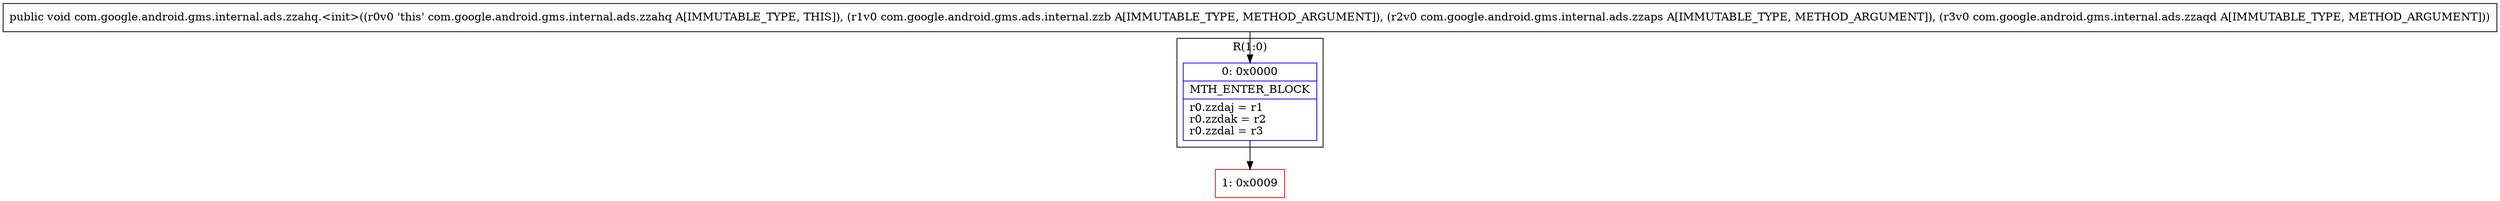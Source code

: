 digraph "CFG forcom.google.android.gms.internal.ads.zzahq.\<init\>(Lcom\/google\/android\/gms\/ads\/internal\/zzb;Lcom\/google\/android\/gms\/internal\/ads\/zzaps;Lcom\/google\/android\/gms\/internal\/ads\/zzaqd;)V" {
subgraph cluster_Region_173748618 {
label = "R(1:0)";
node [shape=record,color=blue];
Node_0 [shape=record,label="{0\:\ 0x0000|MTH_ENTER_BLOCK\l|r0.zzdaj = r1\lr0.zzdak = r2\lr0.zzdal = r3\l}"];
}
Node_1 [shape=record,color=red,label="{1\:\ 0x0009}"];
MethodNode[shape=record,label="{public void com.google.android.gms.internal.ads.zzahq.\<init\>((r0v0 'this' com.google.android.gms.internal.ads.zzahq A[IMMUTABLE_TYPE, THIS]), (r1v0 com.google.android.gms.ads.internal.zzb A[IMMUTABLE_TYPE, METHOD_ARGUMENT]), (r2v0 com.google.android.gms.internal.ads.zzaps A[IMMUTABLE_TYPE, METHOD_ARGUMENT]), (r3v0 com.google.android.gms.internal.ads.zzaqd A[IMMUTABLE_TYPE, METHOD_ARGUMENT])) }"];
MethodNode -> Node_0;
Node_0 -> Node_1;
}

